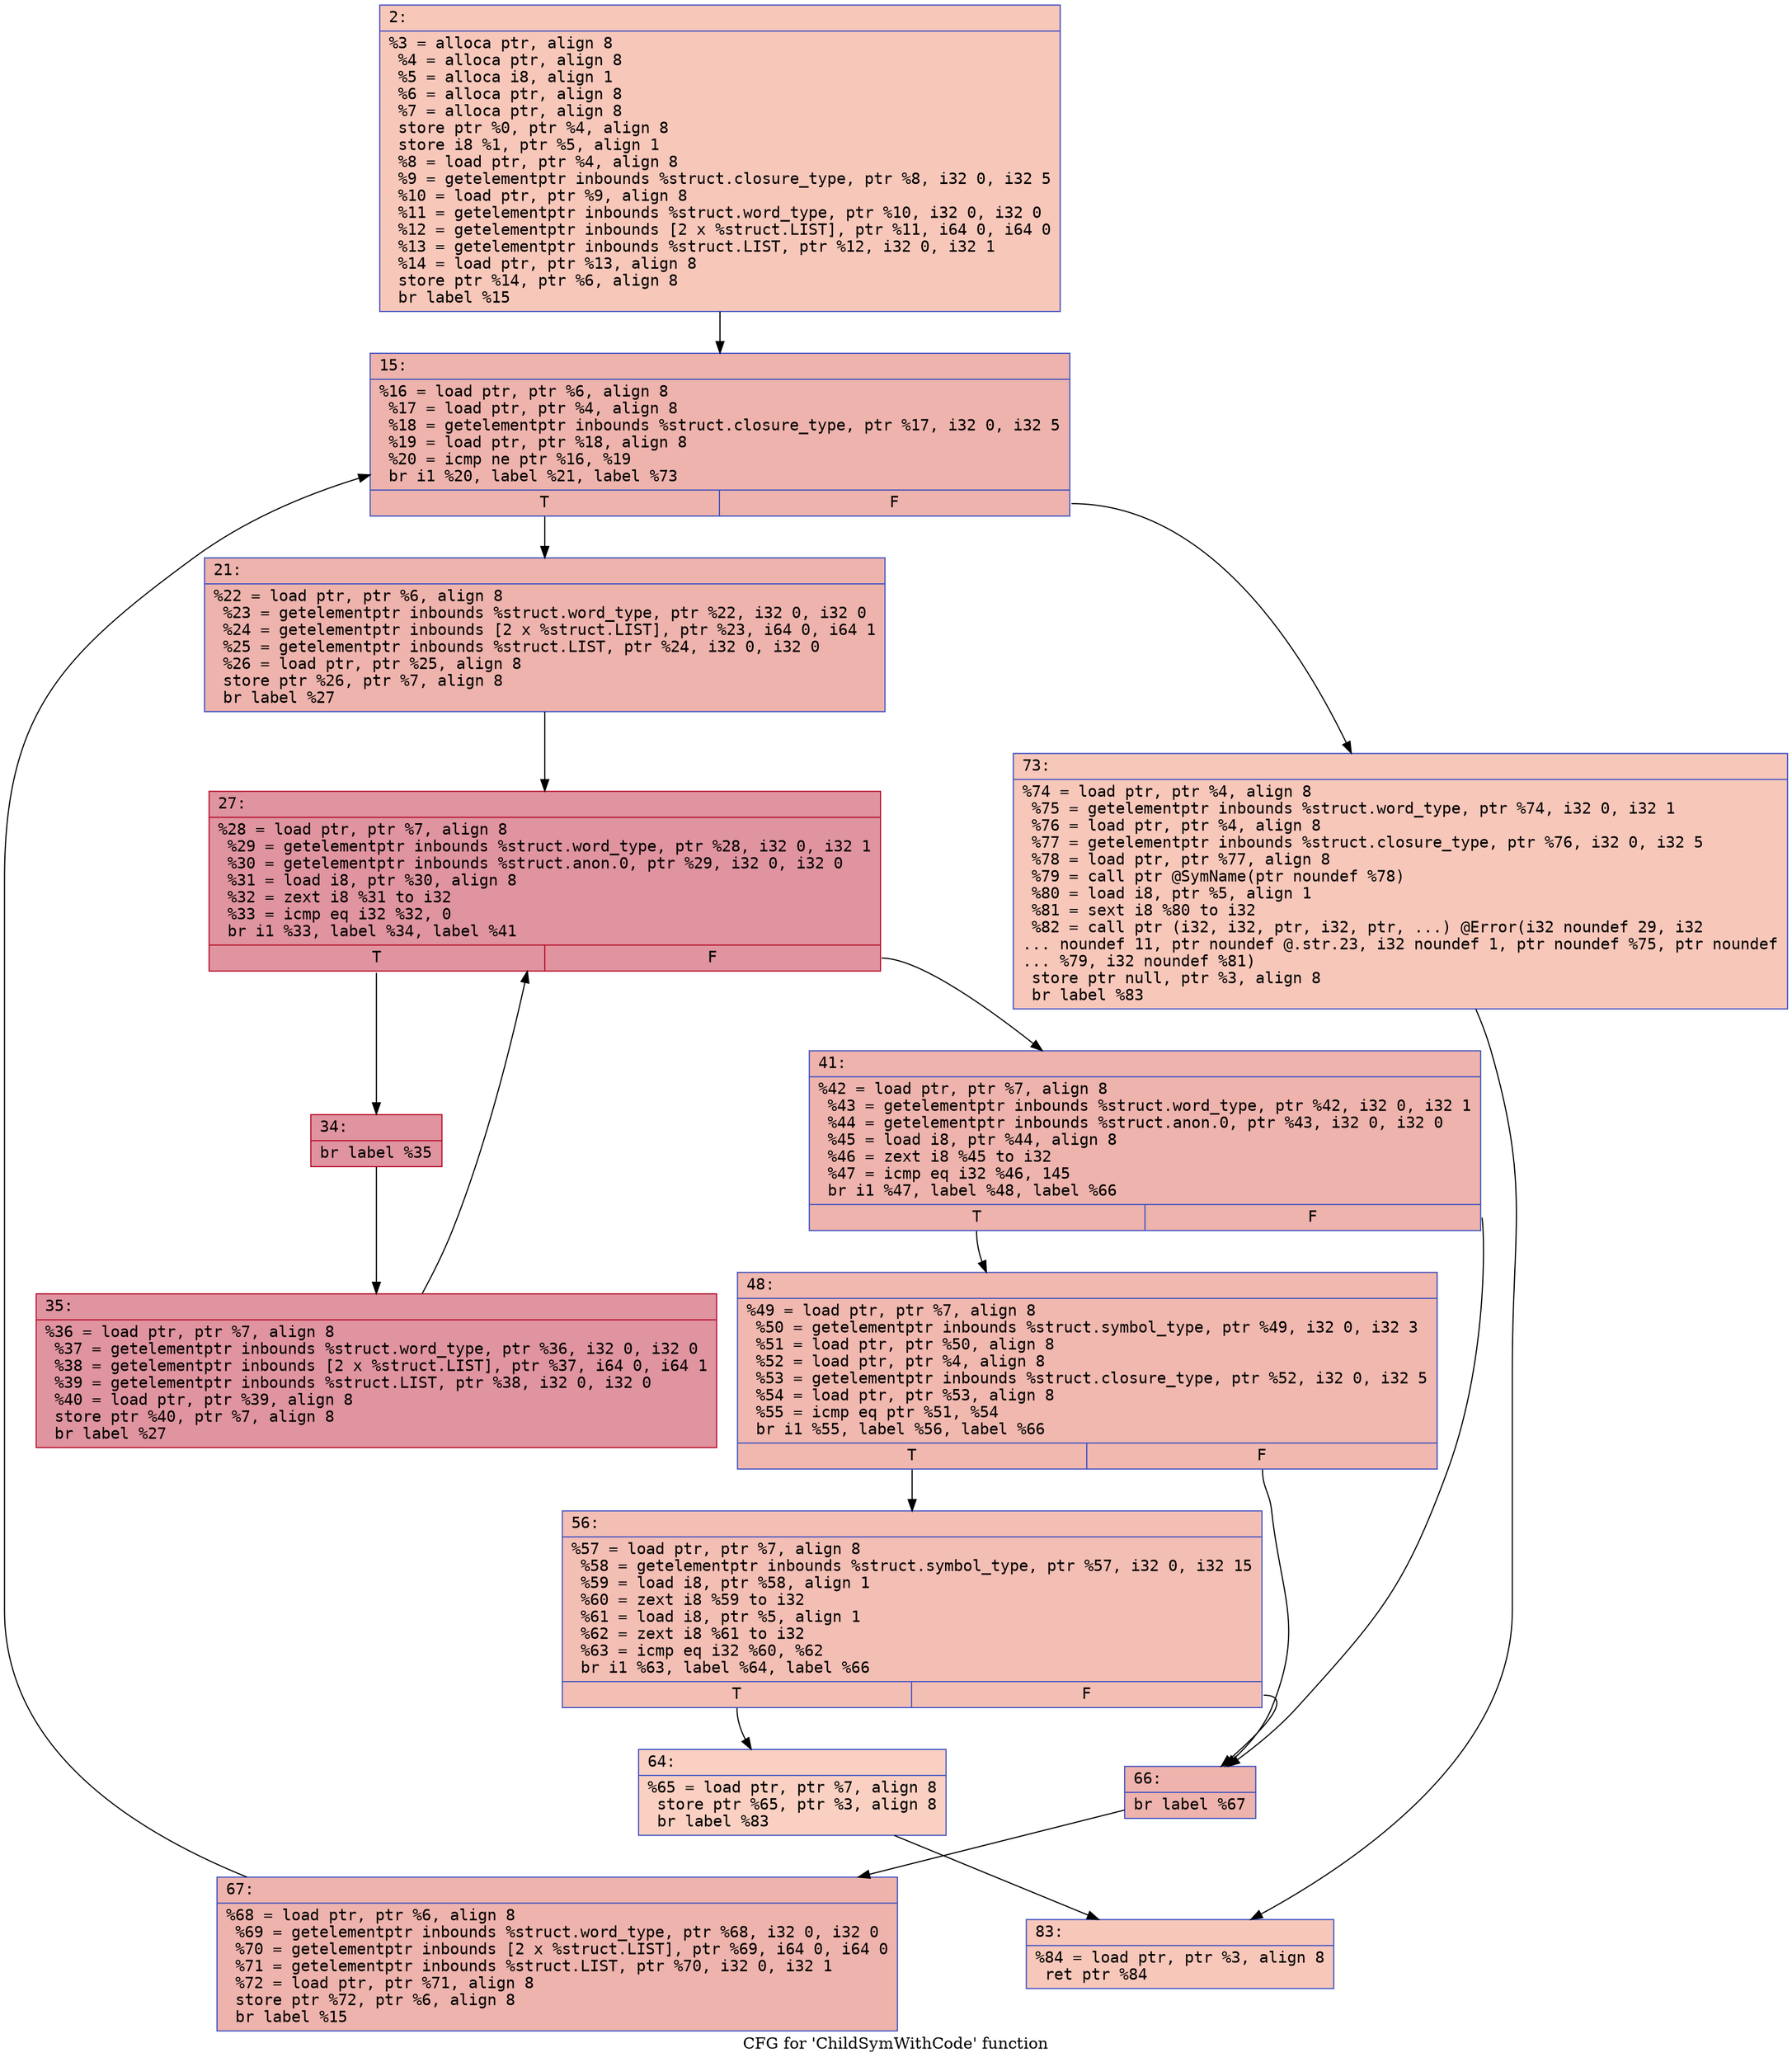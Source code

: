 digraph "CFG for 'ChildSymWithCode' function" {
	label="CFG for 'ChildSymWithCode' function";

	Node0x600000367ed0 [shape=record,color="#3d50c3ff", style=filled, fillcolor="#ec7f6370" fontname="Courier",label="{2:\l|  %3 = alloca ptr, align 8\l  %4 = alloca ptr, align 8\l  %5 = alloca i8, align 1\l  %6 = alloca ptr, align 8\l  %7 = alloca ptr, align 8\l  store ptr %0, ptr %4, align 8\l  store i8 %1, ptr %5, align 1\l  %8 = load ptr, ptr %4, align 8\l  %9 = getelementptr inbounds %struct.closure_type, ptr %8, i32 0, i32 5\l  %10 = load ptr, ptr %9, align 8\l  %11 = getelementptr inbounds %struct.word_type, ptr %10, i32 0, i32 0\l  %12 = getelementptr inbounds [2 x %struct.LIST], ptr %11, i64 0, i64 0\l  %13 = getelementptr inbounds %struct.LIST, ptr %12, i32 0, i32 1\l  %14 = load ptr, ptr %13, align 8\l  store ptr %14, ptr %6, align 8\l  br label %15\l}"];
	Node0x600000367ed0 -> Node0x600000367f20[tooltip="2 -> 15\nProbability 100.00%" ];
	Node0x600000367f20 [shape=record,color="#3d50c3ff", style=filled, fillcolor="#d6524470" fontname="Courier",label="{15:\l|  %16 = load ptr, ptr %6, align 8\l  %17 = load ptr, ptr %4, align 8\l  %18 = getelementptr inbounds %struct.closure_type, ptr %17, i32 0, i32 5\l  %19 = load ptr, ptr %18, align 8\l  %20 = icmp ne ptr %16, %19\l  br i1 %20, label %21, label %73\l|{<s0>T|<s1>F}}"];
	Node0x600000367f20:s0 -> Node0x600000367f70[tooltip="15 -> 21\nProbability 96.88%" ];
	Node0x600000367f20:s1 -> Node0x6000003602d0[tooltip="15 -> 73\nProbability 3.12%" ];
	Node0x600000367f70 [shape=record,color="#3d50c3ff", style=filled, fillcolor="#d6524470" fontname="Courier",label="{21:\l|  %22 = load ptr, ptr %6, align 8\l  %23 = getelementptr inbounds %struct.word_type, ptr %22, i32 0, i32 0\l  %24 = getelementptr inbounds [2 x %struct.LIST], ptr %23, i64 0, i64 1\l  %25 = getelementptr inbounds %struct.LIST, ptr %24, i32 0, i32 0\l  %26 = load ptr, ptr %25, align 8\l  store ptr %26, ptr %7, align 8\l  br label %27\l}"];
	Node0x600000367f70 -> Node0x600000360000[tooltip="21 -> 27\nProbability 100.00%" ];
	Node0x600000360000 [shape=record,color="#b70d28ff", style=filled, fillcolor="#b70d2870" fontname="Courier",label="{27:\l|  %28 = load ptr, ptr %7, align 8\l  %29 = getelementptr inbounds %struct.word_type, ptr %28, i32 0, i32 1\l  %30 = getelementptr inbounds %struct.anon.0, ptr %29, i32 0, i32 0\l  %31 = load i8, ptr %30, align 8\l  %32 = zext i8 %31 to i32\l  %33 = icmp eq i32 %32, 0\l  br i1 %33, label %34, label %41\l|{<s0>T|<s1>F}}"];
	Node0x600000360000:s0 -> Node0x600000360050[tooltip="27 -> 34\nProbability 96.88%" ];
	Node0x600000360000:s1 -> Node0x6000003600f0[tooltip="27 -> 41\nProbability 3.12%" ];
	Node0x600000360050 [shape=record,color="#b70d28ff", style=filled, fillcolor="#b70d2870" fontname="Courier",label="{34:\l|  br label %35\l}"];
	Node0x600000360050 -> Node0x6000003600a0[tooltip="34 -> 35\nProbability 100.00%" ];
	Node0x6000003600a0 [shape=record,color="#b70d28ff", style=filled, fillcolor="#b70d2870" fontname="Courier",label="{35:\l|  %36 = load ptr, ptr %7, align 8\l  %37 = getelementptr inbounds %struct.word_type, ptr %36, i32 0, i32 0\l  %38 = getelementptr inbounds [2 x %struct.LIST], ptr %37, i64 0, i64 1\l  %39 = getelementptr inbounds %struct.LIST, ptr %38, i32 0, i32 0\l  %40 = load ptr, ptr %39, align 8\l  store ptr %40, ptr %7, align 8\l  br label %27\l}"];
	Node0x6000003600a0 -> Node0x600000360000[tooltip="35 -> 27\nProbability 100.00%" ];
	Node0x6000003600f0 [shape=record,color="#3d50c3ff", style=filled, fillcolor="#d6524470" fontname="Courier",label="{41:\l|  %42 = load ptr, ptr %7, align 8\l  %43 = getelementptr inbounds %struct.word_type, ptr %42, i32 0, i32 1\l  %44 = getelementptr inbounds %struct.anon.0, ptr %43, i32 0, i32 0\l  %45 = load i8, ptr %44, align 8\l  %46 = zext i8 %45 to i32\l  %47 = icmp eq i32 %46, 145\l  br i1 %47, label %48, label %66\l|{<s0>T|<s1>F}}"];
	Node0x6000003600f0:s0 -> Node0x600000360140[tooltip="41 -> 48\nProbability 50.00%" ];
	Node0x6000003600f0:s1 -> Node0x600000360230[tooltip="41 -> 66\nProbability 50.00%" ];
	Node0x600000360140 [shape=record,color="#3d50c3ff", style=filled, fillcolor="#dc5d4a70" fontname="Courier",label="{48:\l|  %49 = load ptr, ptr %7, align 8\l  %50 = getelementptr inbounds %struct.symbol_type, ptr %49, i32 0, i32 3\l  %51 = load ptr, ptr %50, align 8\l  %52 = load ptr, ptr %4, align 8\l  %53 = getelementptr inbounds %struct.closure_type, ptr %52, i32 0, i32 5\l  %54 = load ptr, ptr %53, align 8\l  %55 = icmp eq ptr %51, %54\l  br i1 %55, label %56, label %66\l|{<s0>T|<s1>F}}"];
	Node0x600000360140:s0 -> Node0x600000360190[tooltip="48 -> 56\nProbability 37.50%" ];
	Node0x600000360140:s1 -> Node0x600000360230[tooltip="48 -> 66\nProbability 62.50%" ];
	Node0x600000360190 [shape=record,color="#3d50c3ff", style=filled, fillcolor="#e36c5570" fontname="Courier",label="{56:\l|  %57 = load ptr, ptr %7, align 8\l  %58 = getelementptr inbounds %struct.symbol_type, ptr %57, i32 0, i32 15\l  %59 = load i8, ptr %58, align 1\l  %60 = zext i8 %59 to i32\l  %61 = load i8, ptr %5, align 1\l  %62 = zext i8 %61 to i32\l  %63 = icmp eq i32 %60, %62\l  br i1 %63, label %64, label %66\l|{<s0>T|<s1>F}}"];
	Node0x600000360190:s0 -> Node0x6000003601e0[tooltip="56 -> 64\nProbability 3.12%" ];
	Node0x600000360190:s1 -> Node0x600000360230[tooltip="56 -> 66\nProbability 96.88%" ];
	Node0x6000003601e0 [shape=record,color="#3d50c3ff", style=filled, fillcolor="#f3947570" fontname="Courier",label="{64:\l|  %65 = load ptr, ptr %7, align 8\l  store ptr %65, ptr %3, align 8\l  br label %83\l}"];
	Node0x6000003601e0 -> Node0x600000360320[tooltip="64 -> 83\nProbability 100.00%" ];
	Node0x600000360230 [shape=record,color="#3d50c3ff", style=filled, fillcolor="#d6524470" fontname="Courier",label="{66:\l|  br label %67\l}"];
	Node0x600000360230 -> Node0x600000360280[tooltip="66 -> 67\nProbability 100.00%" ];
	Node0x600000360280 [shape=record,color="#3d50c3ff", style=filled, fillcolor="#d6524470" fontname="Courier",label="{67:\l|  %68 = load ptr, ptr %6, align 8\l  %69 = getelementptr inbounds %struct.word_type, ptr %68, i32 0, i32 0\l  %70 = getelementptr inbounds [2 x %struct.LIST], ptr %69, i64 0, i64 0\l  %71 = getelementptr inbounds %struct.LIST, ptr %70, i32 0, i32 1\l  %72 = load ptr, ptr %71, align 8\l  store ptr %72, ptr %6, align 8\l  br label %15\l}"];
	Node0x600000360280 -> Node0x600000367f20[tooltip="67 -> 15\nProbability 100.00%" ];
	Node0x6000003602d0 [shape=record,color="#3d50c3ff", style=filled, fillcolor="#ec7f6370" fontname="Courier",label="{73:\l|  %74 = load ptr, ptr %4, align 8\l  %75 = getelementptr inbounds %struct.word_type, ptr %74, i32 0, i32 1\l  %76 = load ptr, ptr %4, align 8\l  %77 = getelementptr inbounds %struct.closure_type, ptr %76, i32 0, i32 5\l  %78 = load ptr, ptr %77, align 8\l  %79 = call ptr @SymName(ptr noundef %78)\l  %80 = load i8, ptr %5, align 1\l  %81 = sext i8 %80 to i32\l  %82 = call ptr (i32, i32, ptr, i32, ptr, ...) @Error(i32 noundef 29, i32\l... noundef 11, ptr noundef @.str.23, i32 noundef 1, ptr noundef %75, ptr noundef\l... %79, i32 noundef %81)\l  store ptr null, ptr %3, align 8\l  br label %83\l}"];
	Node0x6000003602d0 -> Node0x600000360320[tooltip="73 -> 83\nProbability 100.00%" ];
	Node0x600000360320 [shape=record,color="#3d50c3ff", style=filled, fillcolor="#ec7f6370" fontname="Courier",label="{83:\l|  %84 = load ptr, ptr %3, align 8\l  ret ptr %84\l}"];
}
